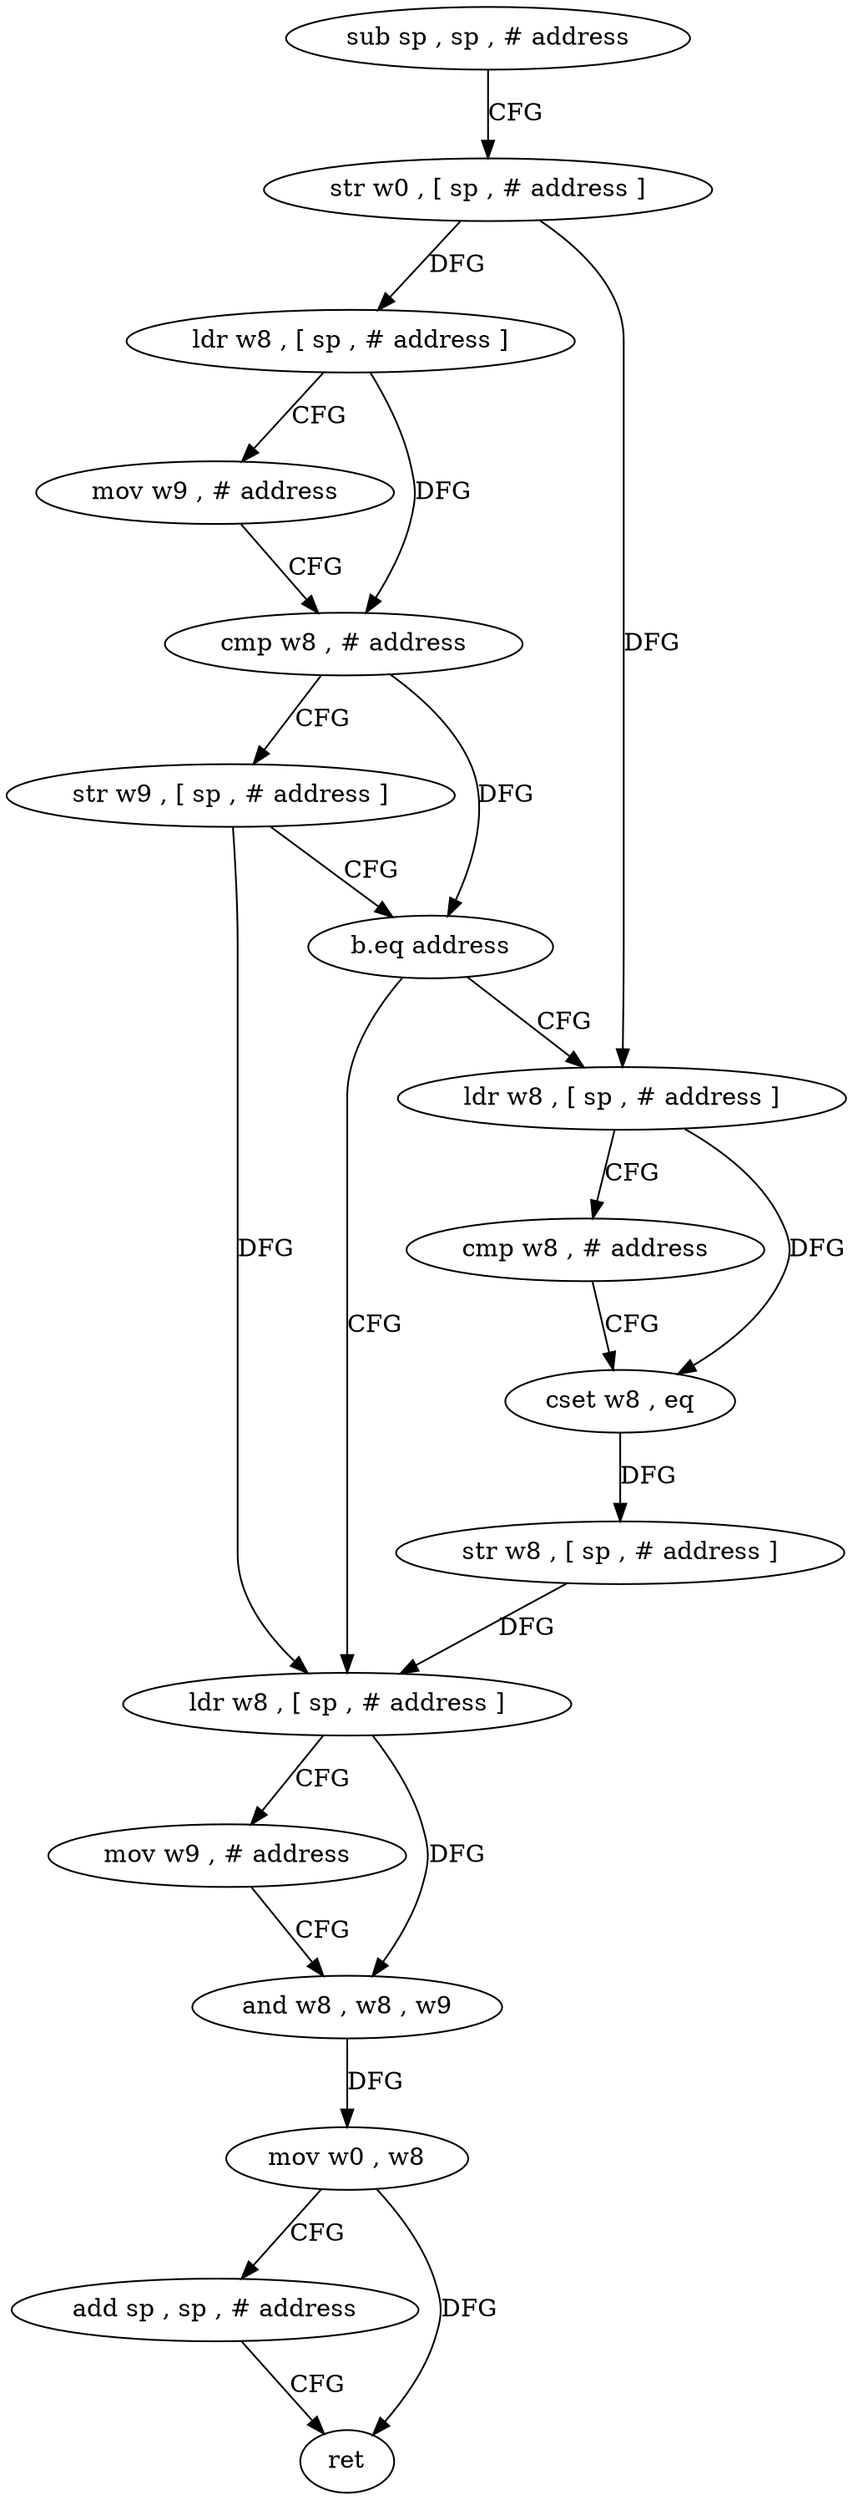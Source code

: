 digraph "func" {
"4243880" [label = "sub sp , sp , # address" ]
"4243884" [label = "str w0 , [ sp , # address ]" ]
"4243888" [label = "ldr w8 , [ sp , # address ]" ]
"4243892" [label = "mov w9 , # address" ]
"4243896" [label = "cmp w8 , # address" ]
"4243900" [label = "str w9 , [ sp , # address ]" ]
"4243904" [label = "b.eq address" ]
"4243924" [label = "ldr w8 , [ sp , # address ]" ]
"4243908" [label = "ldr w8 , [ sp , # address ]" ]
"4243928" [label = "mov w9 , # address" ]
"4243932" [label = "and w8 , w8 , w9" ]
"4243936" [label = "mov w0 , w8" ]
"4243940" [label = "add sp , sp , # address" ]
"4243944" [label = "ret" ]
"4243912" [label = "cmp w8 , # address" ]
"4243916" [label = "cset w8 , eq" ]
"4243920" [label = "str w8 , [ sp , # address ]" ]
"4243880" -> "4243884" [ label = "CFG" ]
"4243884" -> "4243888" [ label = "DFG" ]
"4243884" -> "4243908" [ label = "DFG" ]
"4243888" -> "4243892" [ label = "CFG" ]
"4243888" -> "4243896" [ label = "DFG" ]
"4243892" -> "4243896" [ label = "CFG" ]
"4243896" -> "4243900" [ label = "CFG" ]
"4243896" -> "4243904" [ label = "DFG" ]
"4243900" -> "4243904" [ label = "CFG" ]
"4243900" -> "4243924" [ label = "DFG" ]
"4243904" -> "4243924" [ label = "CFG" ]
"4243904" -> "4243908" [ label = "CFG" ]
"4243924" -> "4243928" [ label = "CFG" ]
"4243924" -> "4243932" [ label = "DFG" ]
"4243908" -> "4243912" [ label = "CFG" ]
"4243908" -> "4243916" [ label = "DFG" ]
"4243928" -> "4243932" [ label = "CFG" ]
"4243932" -> "4243936" [ label = "DFG" ]
"4243936" -> "4243940" [ label = "CFG" ]
"4243936" -> "4243944" [ label = "DFG" ]
"4243940" -> "4243944" [ label = "CFG" ]
"4243912" -> "4243916" [ label = "CFG" ]
"4243916" -> "4243920" [ label = "DFG" ]
"4243920" -> "4243924" [ label = "DFG" ]
}
